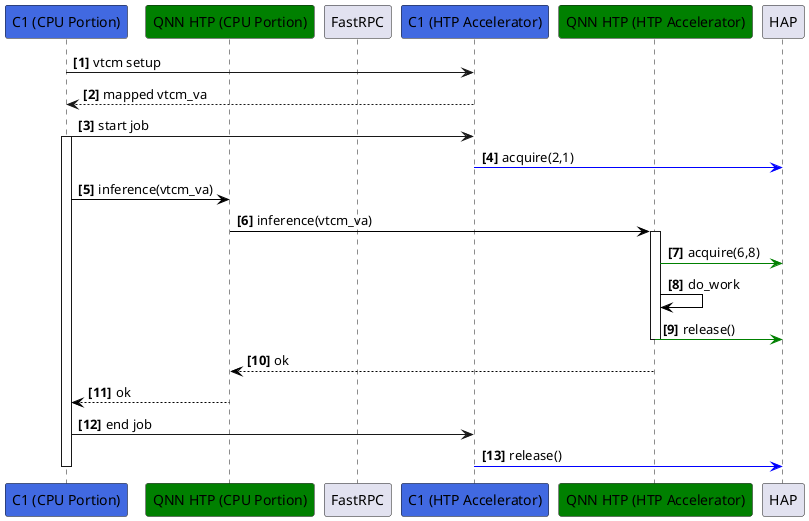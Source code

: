 @startuml

autonumber "<b>[#]"

participant "C1 (CPU Portion)"   as cv_stub #royalblue
participant "QNN HTP (CPU Portion)"  as qnn_stub #green
participant "FastRPC"
participant "C1 (HTP Accelerator)"   as cv_skel #royalblue
participant "QNN HTP (HTP Accelerator)"  as qnn_skel #green
participant "HAP"      as hap 

cv_stub -> cv_skel: vtcm setup
cv_skel --> cv_stub: mapped vtcm_va

cv_stub -> cv_skel: start job
activate cv_stub

cv_skel -[#blue]> hap: acquire(2,1)

cv_stub -[#black]> qnn_stub: inference(vtcm_va)
qnn_stub -[#black]> qnn_skel: inference(vtcm_va)
activate qnn_skel

qnn_skel -[#green]> hap: acquire(6,8)
qnn_skel -[#black]> qnn_skel: do_work
qnn_skel -[#green]> hap: release()
deactivate qnn_skel

qnn_skel --[#black]> qnn_stub: ok
qnn_stub --[#black]> cv_stub: ok

cv_stub -> cv_skel: end job
cv_skel -[#blue]> hap: release()
deactivate cv_stub

@enduml

